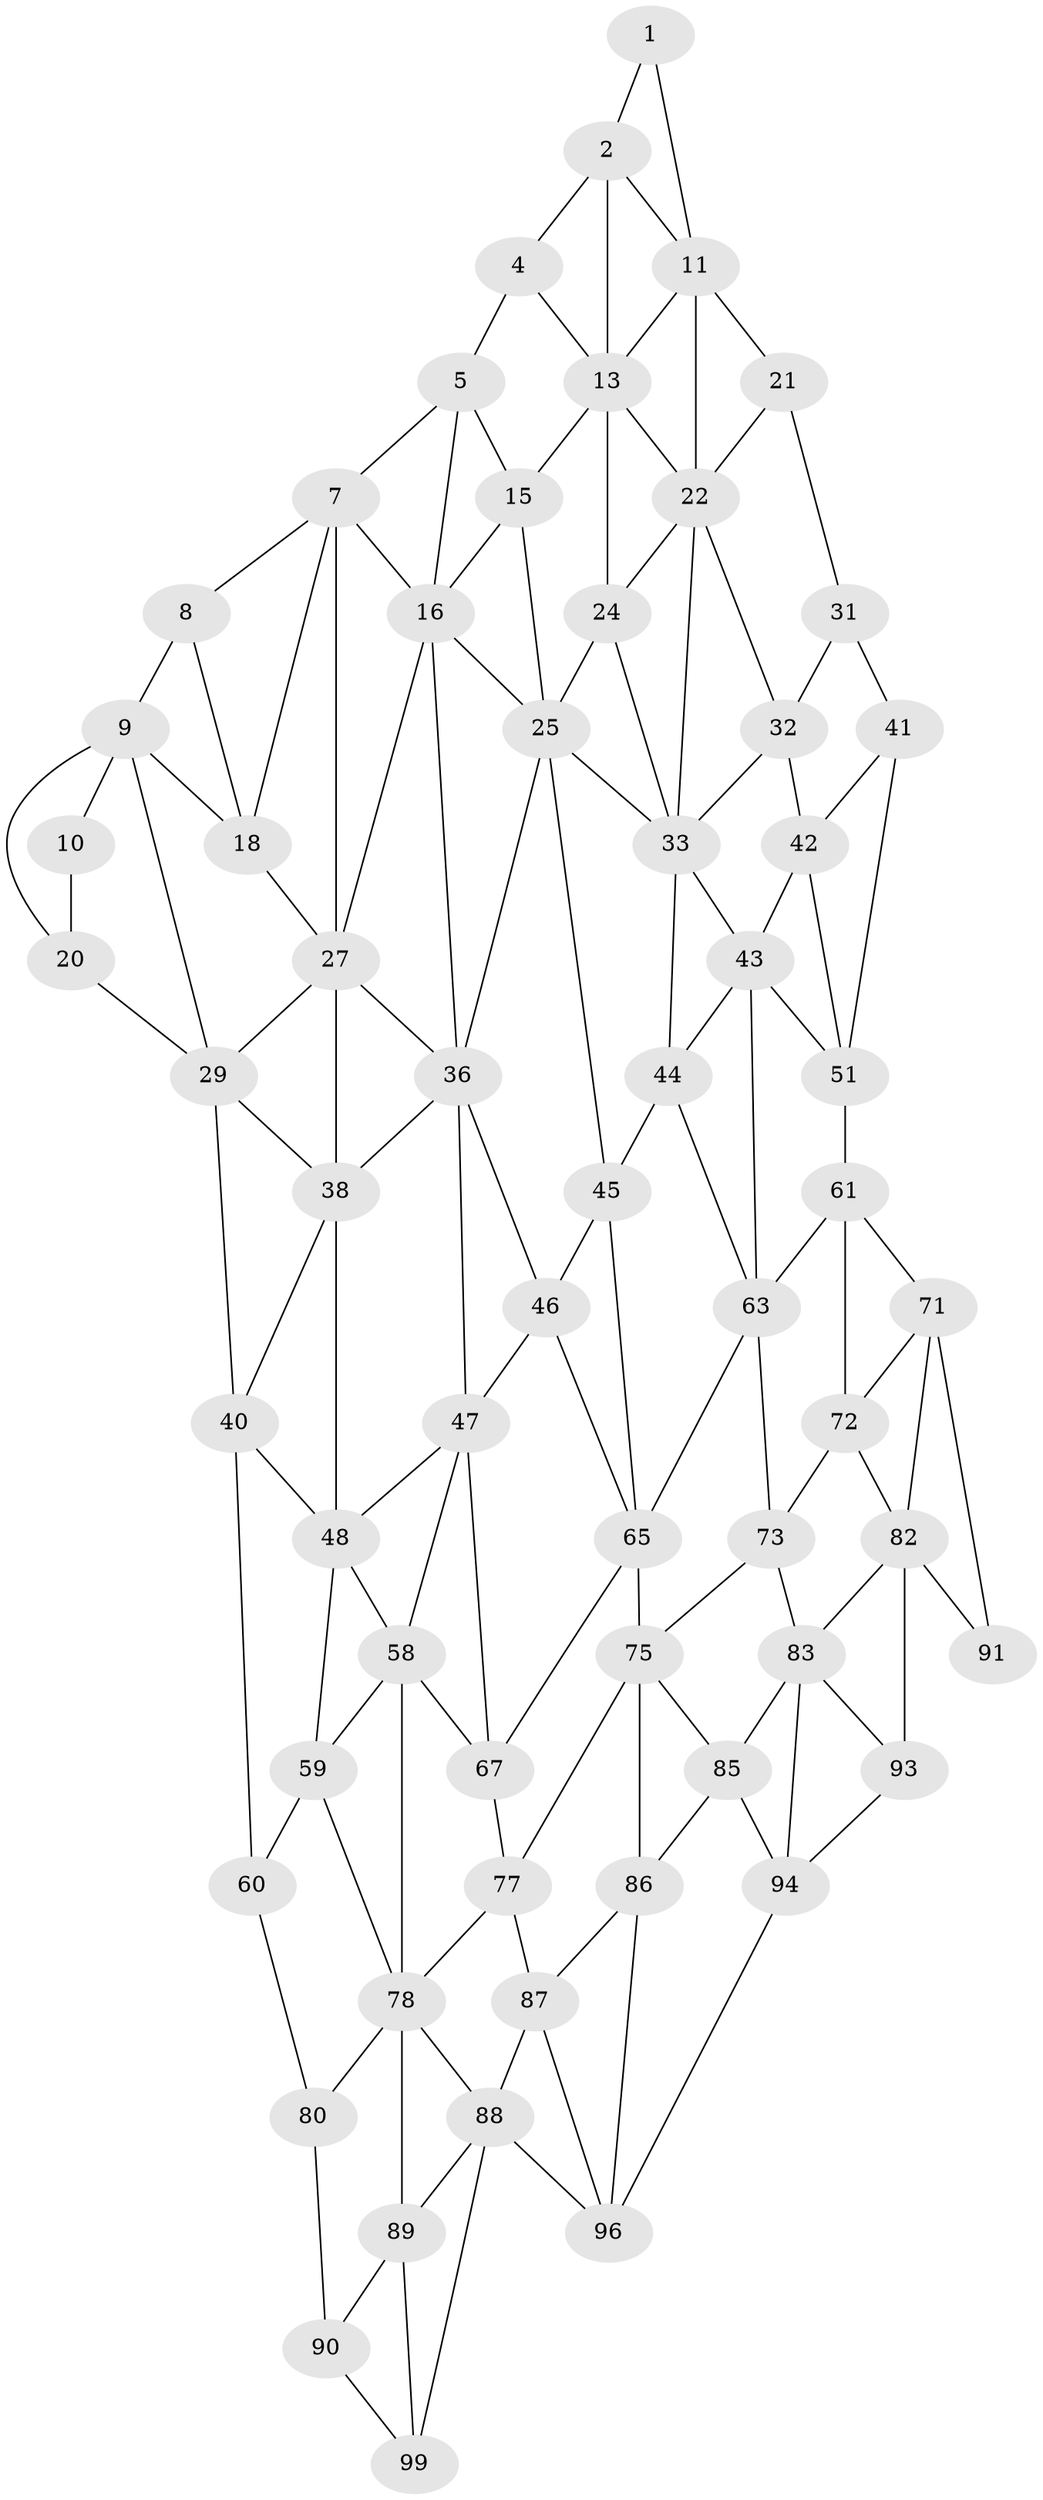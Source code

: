 // original degree distribution, {2: 0.04, 3: 0.32, 4: 0.64}
// Generated by graph-tools (version 1.1) at 2025/38/02/21/25 10:38:56]
// undirected, 62 vertices, 131 edges
graph export_dot {
graph [start="1"]
  node [color=gray90,style=filled];
  1;
  2 [super="+3"];
  4;
  5 [super="+6"];
  7 [super="+17"];
  8;
  9 [super="+19"];
  10;
  11 [super="+12"];
  13 [super="+14"];
  15;
  16 [super="+26"];
  18;
  20;
  21;
  22 [super="+23"];
  24;
  25 [super="+35"];
  27 [super="+28"];
  29 [super="+30"];
  31;
  32;
  33 [super="+34"];
  36 [super="+37"];
  38 [super="+39"];
  40 [super="+50"];
  41;
  42;
  43 [super="+53"];
  44 [super="+54"];
  45 [super="+55"];
  46 [super="+56"];
  47 [super="+57"];
  48 [super="+49"];
  51 [super="+52"];
  58 [super="+68"];
  59 [super="+69"];
  60 [super="+70"];
  61 [super="+62"];
  63 [super="+64"];
  65 [super="+66"];
  67;
  71 [super="+81"];
  72;
  73 [super="+74"];
  75 [super="+76"];
  77;
  78 [super="+79"];
  80;
  82 [super="+92"];
  83 [super="+84"];
  85;
  86;
  87;
  88 [super="+98"];
  89;
  90 [super="+100"];
  91;
  93;
  94 [super="+95"];
  96 [super="+97"];
  99;
  1 -- 11;
  1 -- 2;
  2 -- 11;
  2 -- 4;
  2 -- 13;
  4 -- 5;
  4 -- 13;
  5 -- 15;
  5 -- 16;
  5 -- 7;
  7 -- 8;
  7 -- 16;
  7 -- 18;
  7 -- 27;
  8 -- 18;
  8 -- 9;
  9 -- 10;
  9 -- 18;
  9 -- 20;
  9 -- 29;
  10 -- 20;
  11 -- 21;
  11 -- 13;
  11 -- 22;
  13 -- 24;
  13 -- 15;
  13 -- 22;
  15 -- 25;
  15 -- 16;
  16 -- 25;
  16 -- 27;
  16 -- 36;
  18 -- 27;
  20 -- 29;
  21 -- 31;
  21 -- 22;
  22 -- 32;
  22 -- 24;
  22 -- 33;
  24 -- 25;
  24 -- 33;
  25 -- 36;
  25 -- 45;
  25 -- 33;
  27 -- 29;
  27 -- 38;
  27 -- 36;
  29 -- 38;
  29 -- 40;
  31 -- 41;
  31 -- 32;
  32 -- 42;
  32 -- 33;
  33 -- 43;
  33 -- 44;
  36 -- 46;
  36 -- 38;
  36 -- 47;
  38 -- 48 [weight=2];
  38 -- 40;
  40 -- 60;
  40 -- 48;
  41 -- 51;
  41 -- 42;
  42 -- 43;
  42 -- 51;
  43 -- 44 [weight=2];
  43 -- 63;
  43 -- 51;
  44 -- 45 [weight=2];
  44 -- 63;
  45 -- 46 [weight=2];
  45 -- 65;
  46 -- 47 [weight=2];
  46 -- 65;
  47 -- 48;
  47 -- 58;
  47 -- 67;
  48 -- 58;
  48 -- 59;
  51 -- 61 [weight=2];
  58 -- 59 [weight=2];
  58 -- 67;
  58 -- 78;
  59 -- 60 [weight=2];
  59 -- 78;
  60 -- 80;
  61 -- 71;
  61 -- 72;
  61 -- 63;
  63 -- 73 [weight=2];
  63 -- 65;
  65 -- 75 [weight=2];
  65 -- 67;
  67 -- 77;
  71 -- 72;
  71 -- 82;
  71 -- 91;
  72 -- 82;
  72 -- 73;
  73 -- 83 [weight=2];
  73 -- 75;
  75 -- 85;
  75 -- 77;
  75 -- 86;
  77 -- 87;
  77 -- 78;
  78 -- 88;
  78 -- 80;
  78 -- 89;
  80 -- 90;
  82 -- 83;
  82 -- 91;
  82 -- 93;
  83 -- 93;
  83 -- 85;
  83 -- 94;
  85 -- 86;
  85 -- 94;
  86 -- 96;
  86 -- 87;
  87 -- 88;
  87 -- 96;
  88 -- 89;
  88 -- 99;
  88 -- 96;
  89 -- 99;
  89 -- 90;
  90 -- 99;
  93 -- 94;
  94 -- 96;
}
